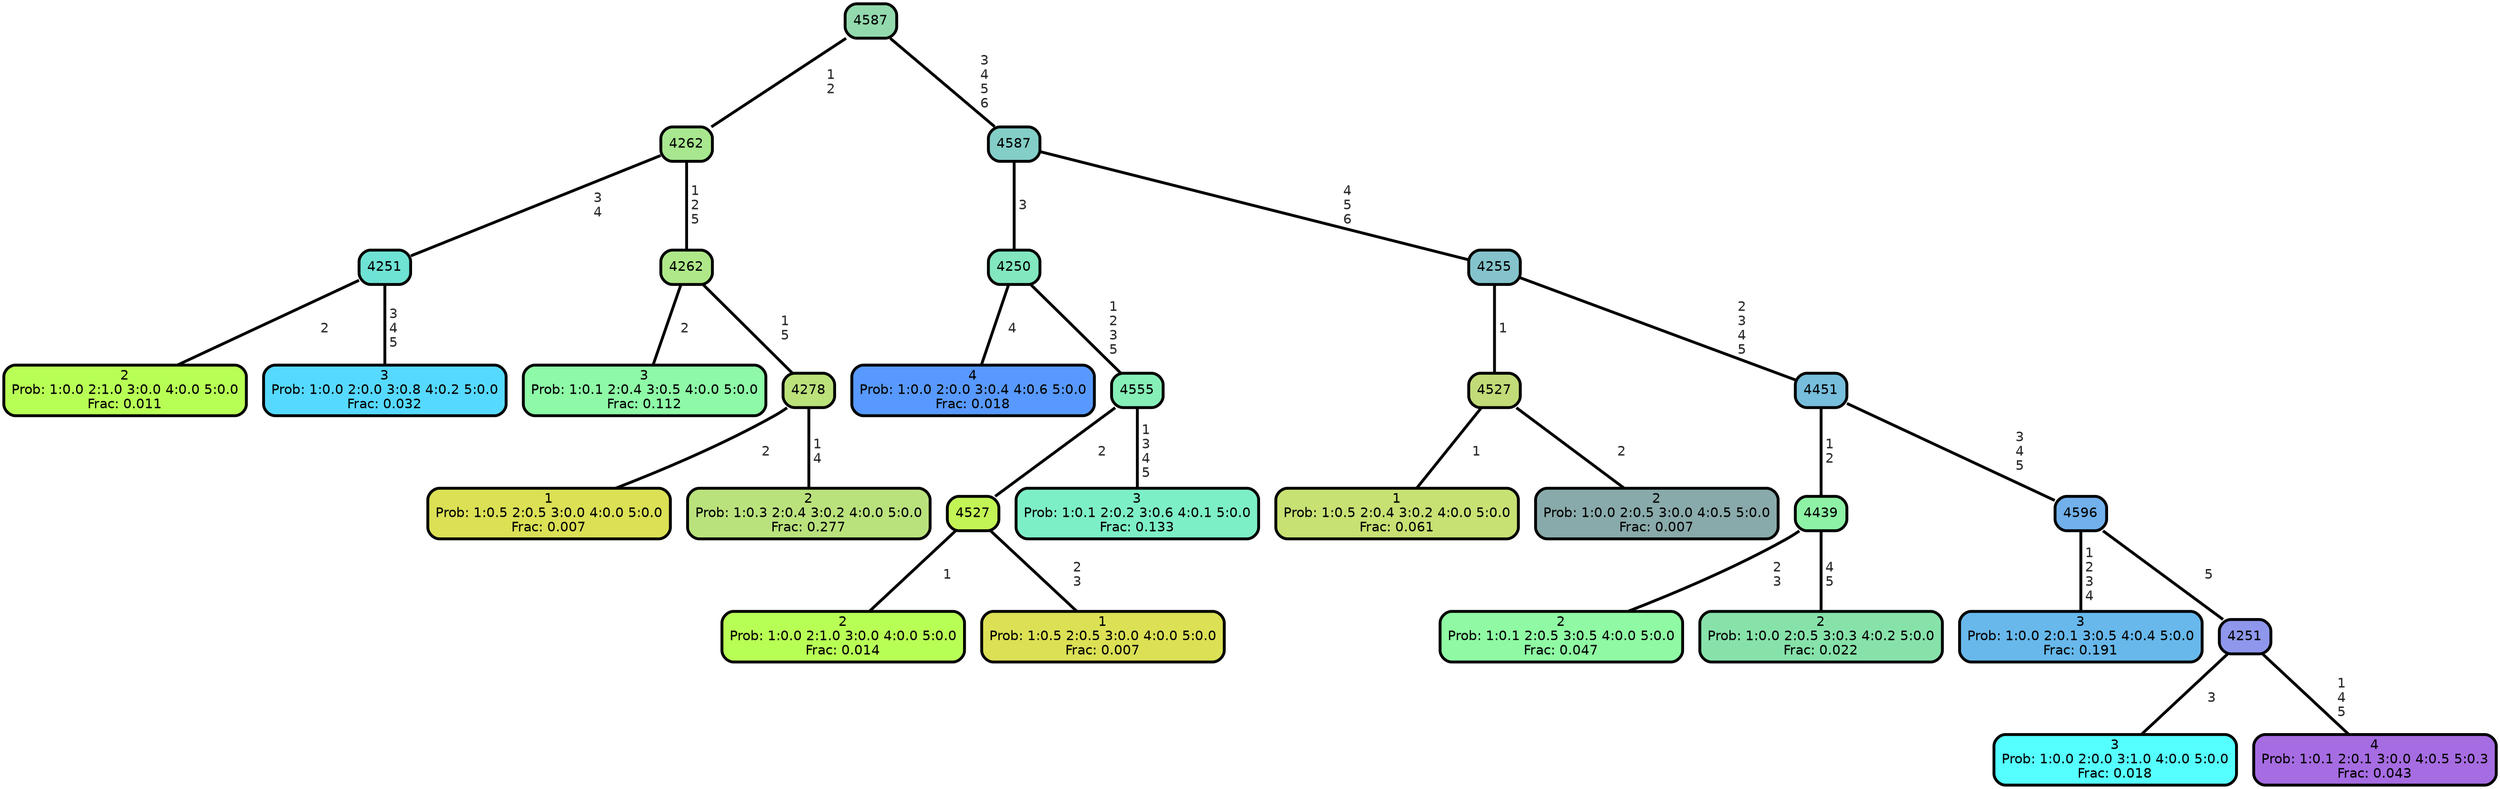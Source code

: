 graph Tree {
node [shape=box, style="filled, rounded",color="black",penwidth="3",fontcolor="black",                 fontname=helvetica] ;
graph [ranksep="0 equally", splines=straight,                 bgcolor=transparent, dpi=200] ;
edge [fontname=helvetica, fontweight=bold,fontcolor=grey14,color=black] ;
0 [label="2
Prob: 1:0.0 2:1.0 3:0.0 4:0.0 5:0.0
Frac: 0.011", fillcolor="#b8ff55"] ;
1 [label="4251", fillcolor="#6ee2d4"] ;
2 [label="3
Prob: 1:0.0 2:0.0 3:0.8 4:0.2 5:0.0
Frac: 0.032", fillcolor="#56d9ff"] ;
3 [label="4262", fillcolor="#a8e78f"] ;
4 [label="3
Prob: 1:0.1 2:0.4 3:0.5 4:0.0 5:0.0
Frac: 0.112", fillcolor="#8ef9a7"] ;
5 [label="4262", fillcolor="#aee888"] ;
6 [label="1
Prob: 1:0.5 2:0.5 3:0.0 4:0.0 5:0.0
Frac: 0.007", fillcolor="#dbe055"] ;
7 [label="4278", fillcolor="#bbe17b"] ;
8 [label="2
Prob: 1:0.3 2:0.4 3:0.2 4:0.0 5:0.0
Frac: 0.277", fillcolor="#bae27c"] ;
9 [label="4587", fillcolor="#93d9ae"] ;
10 [label="4
Prob: 1:0.0 2:0.0 3:0.4 4:0.6 5:0.0
Frac: 0.018", fillcolor="#5899ff"] ;
11 [label="4250", fillcolor="#82e6bf"] ;
12 [label="2
Prob: 1:0.0 2:1.0 3:0.0 4:0.0 5:0.0
Frac: 0.014", fillcolor="#b8ff55"] ;
13 [label="4527", fillcolor="#c3f455"] ;
14 [label="1
Prob: 1:0.5 2:0.5 3:0.0 4:0.0 5:0.0
Frac: 0.007", fillcolor="#dbe055"] ;
15 [label="4555", fillcolor="#86efb7"] ;
16 [label="3
Prob: 1:0.1 2:0.2 3:0.6 4:0.1 5:0.0
Frac: 0.133", fillcolor="#7defc7"] ;
17 [label="4587", fillcolor="#83cec7"] ;
18 [label="1
Prob: 1:0.5 2:0.4 3:0.2 4:0.0 5:0.0
Frac: 0.061", fillcolor="#c7e173"] ;
19 [label="4527", fillcolor="#c1db78"] ;
20 [label="2
Prob: 1:0.0 2:0.5 3:0.0 4:0.5 5:0.0
Frac: 0.007", fillcolor="#89aaaa"] ;
21 [label="4255", fillcolor="#84c3cb"] ;
22 [label="2
Prob: 1:0.1 2:0.5 3:0.5 4:0.0 5:0.0
Frac: 0.047", fillcolor="#8ffaa3"] ;
23 [label="4439", fillcolor="#8df2a5"] ;
24 [label="2
Prob: 1:0.0 2:0.5 3:0.3 4:0.2 5:0.0
Frac: 0.022", fillcolor="#87e2aa"] ;
25 [label="4451", fillcolor="#77bedc"] ;
26 [label="3
Prob: 1:0.0 2:0.1 3:0.5 4:0.4 5:0.0
Frac: 0.191", fillcolor="#68b8eb"] ;
27 [label="4596", fillcolor="#71b0eb"] ;
28 [label="3
Prob: 1:0.0 2:0.0 3:1.0 4:0.0 5:0.0
Frac: 0.018", fillcolor="#55ffff"] ;
29 [label="4251", fillcolor="#8e97eb"] ;
30 [label="4
Prob: 1:0.1 2:0.1 3:0.0 4:0.5 5:0.3
Frac: 0.043", fillcolor="#a66ce2"] ;
1 -- 0 [label=" 2",penwidth=3] ;
1 -- 2 [label=" 3\n 4\n 5",penwidth=3] ;
3 -- 1 [label=" 3\n 4",penwidth=3] ;
3 -- 5 [label=" 1\n 2\n 5",penwidth=3] ;
5 -- 4 [label=" 2",penwidth=3] ;
5 -- 7 [label=" 1\n 5",penwidth=3] ;
7 -- 6 [label=" 2",penwidth=3] ;
7 -- 8 [label=" 1\n 4",penwidth=3] ;
9 -- 3 [label=" 1\n 2",penwidth=3] ;
9 -- 17 [label=" 3\n 4\n 5\n 6",penwidth=3] ;
11 -- 10 [label=" 4",penwidth=3] ;
11 -- 15 [label=" 1\n 2\n 3\n 5",penwidth=3] ;
13 -- 12 [label=" 1",penwidth=3] ;
13 -- 14 [label=" 2\n 3",penwidth=3] ;
15 -- 13 [label=" 2",penwidth=3] ;
15 -- 16 [label=" 1\n 3\n 4\n 5",penwidth=3] ;
17 -- 11 [label=" 3",penwidth=3] ;
17 -- 21 [label=" 4\n 5\n 6",penwidth=3] ;
19 -- 18 [label=" 1",penwidth=3] ;
19 -- 20 [label=" 2",penwidth=3] ;
21 -- 19 [label=" 1",penwidth=3] ;
21 -- 25 [label=" 2\n 3\n 4\n 5",penwidth=3] ;
23 -- 22 [label=" 2\n 3",penwidth=3] ;
23 -- 24 [label=" 4\n 5",penwidth=3] ;
25 -- 23 [label=" 1\n 2",penwidth=3] ;
25 -- 27 [label=" 3\n 4\n 5",penwidth=3] ;
27 -- 26 [label=" 1\n 2\n 3\n 4",penwidth=3] ;
27 -- 29 [label=" 5",penwidth=3] ;
29 -- 28 [label=" 3",penwidth=3] ;
29 -- 30 [label=" 1\n 4\n 5",penwidth=3] ;
{rank = same;}}